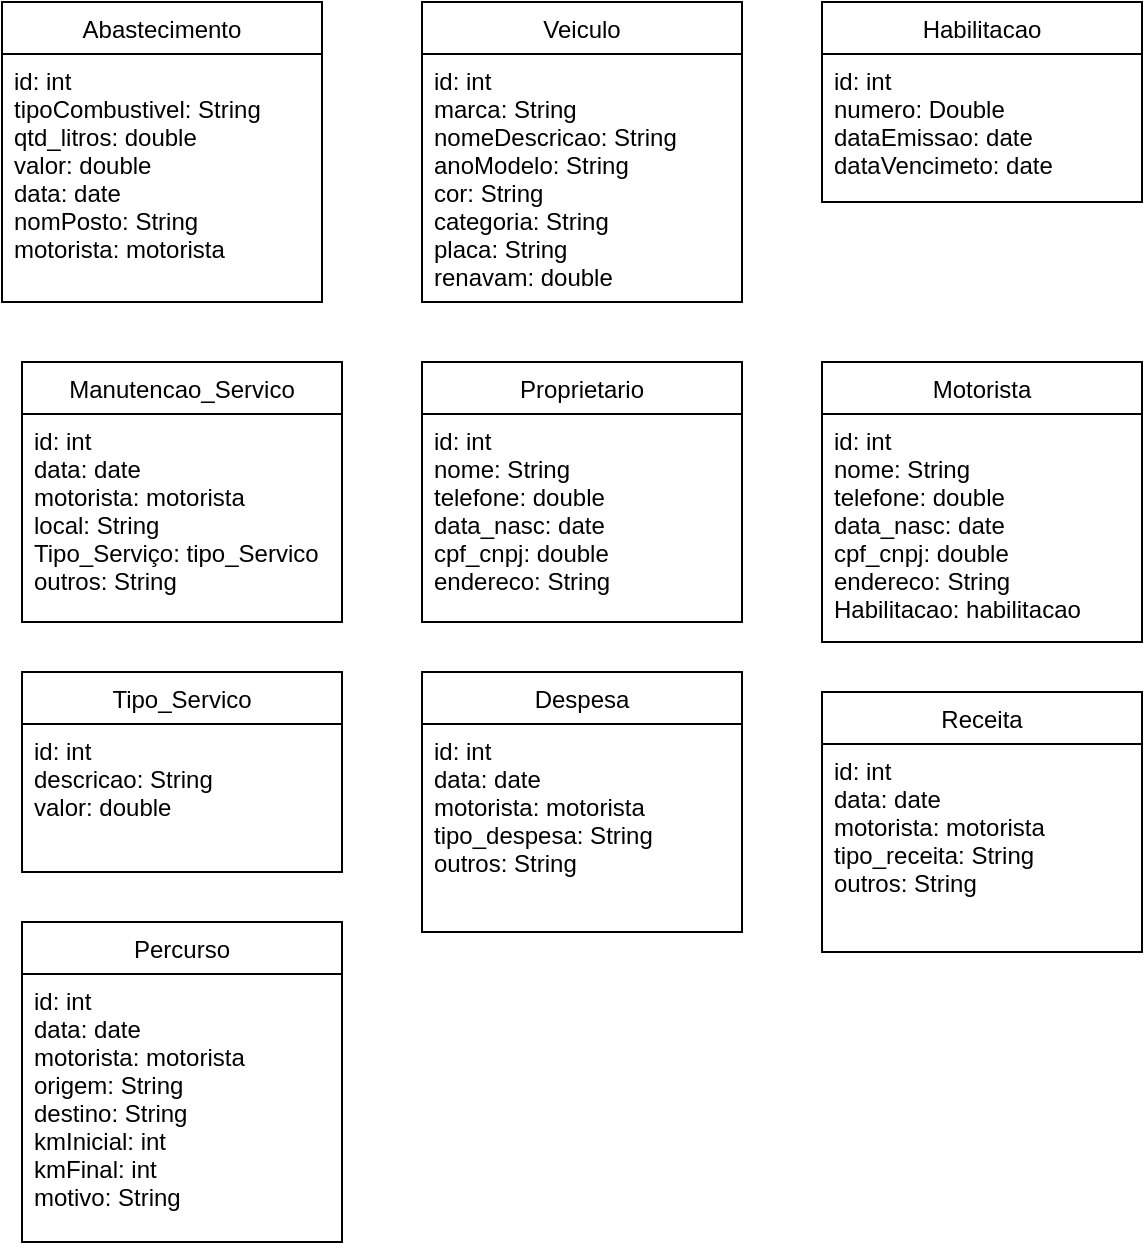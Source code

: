 <mxfile version="13.10.1" type="github"><diagram id="7qizx4jU7a5VvL1a5WuI" name="Page-1"><mxGraphModel dx="868" dy="520" grid="1" gridSize="10" guides="1" tooltips="1" connect="1" arrows="1" fold="1" page="1" pageScale="1" pageWidth="827" pageHeight="1169" math="0" shadow="0"><root><mxCell id="0"/><mxCell id="1" parent="0"/><mxCell id="VQO3wDpZyemUpOMTzvIN-1" value="Veiculo" style="swimlane;fontStyle=0;align=center;verticalAlign=top;childLayout=stackLayout;horizontal=1;startSize=26;horizontalStack=0;resizeParent=1;resizeParentMax=0;resizeLast=0;collapsible=1;marginBottom=0;" vertex="1" parent="1"><mxGeometry x="320" y="100" width="160" height="150" as="geometry"/></mxCell><mxCell id="VQO3wDpZyemUpOMTzvIN-2" value="id: int&#10;marca: String&#10;nomeDescricao: String&#10;anoModelo: String&#10;cor: String&#10;categoria: String&#10;placa: String&#10;renavam: double&#10;" style="text;strokeColor=none;fillColor=none;align=left;verticalAlign=top;spacingLeft=4;spacingRight=4;overflow=hidden;rotatable=0;points=[[0,0.5],[1,0.5]];portConstraint=eastwest;" vertex="1" parent="VQO3wDpZyemUpOMTzvIN-1"><mxGeometry y="26" width="160" height="124" as="geometry"/></mxCell><mxCell id="VQO3wDpZyemUpOMTzvIN-5" value="Proprietario" style="swimlane;fontStyle=0;childLayout=stackLayout;horizontal=1;startSize=26;fillColor=none;horizontalStack=0;resizeParent=1;resizeParentMax=0;resizeLast=0;collapsible=1;marginBottom=0;" vertex="1" parent="1"><mxGeometry x="320" y="280" width="160" height="130" as="geometry"/></mxCell><mxCell id="VQO3wDpZyemUpOMTzvIN-6" value="id: int&#10;nome: String&#10;telefone: double&#10;data_nasc: date&#10;cpf_cnpj: double&#10;endereco: String&#10;&#10;" style="text;strokeColor=none;fillColor=none;align=left;verticalAlign=top;spacingLeft=4;spacingRight=4;overflow=hidden;rotatable=0;points=[[0,0.5],[1,0.5]];portConstraint=eastwest;" vertex="1" parent="VQO3wDpZyemUpOMTzvIN-5"><mxGeometry y="26" width="160" height="104" as="geometry"/></mxCell><mxCell id="VQO3wDpZyemUpOMTzvIN-10" value="Motorista" style="swimlane;fontStyle=0;childLayout=stackLayout;horizontal=1;startSize=26;fillColor=none;horizontalStack=0;resizeParent=1;resizeParentMax=0;resizeLast=0;collapsible=1;marginBottom=0;" vertex="1" parent="1"><mxGeometry x="520" y="280" width="160" height="140" as="geometry"/></mxCell><mxCell id="VQO3wDpZyemUpOMTzvIN-11" value="id: int&#10;nome: String&#10;telefone: double&#10;data_nasc: date&#10;cpf_cnpj: double&#10;endereco: String&#10;Habilitacao: habilitacao&#10;&#10;&#10;" style="text;strokeColor=none;fillColor=none;align=left;verticalAlign=top;spacingLeft=4;spacingRight=4;overflow=hidden;rotatable=0;points=[[0,0.5],[1,0.5]];portConstraint=eastwest;" vertex="1" parent="VQO3wDpZyemUpOMTzvIN-10"><mxGeometry y="26" width="160" height="114" as="geometry"/></mxCell><mxCell id="VQO3wDpZyemUpOMTzvIN-14" value="Habilitacao" style="swimlane;fontStyle=0;childLayout=stackLayout;horizontal=1;startSize=26;fillColor=none;horizontalStack=0;resizeParent=1;resizeParentMax=0;resizeLast=0;collapsible=1;marginBottom=0;" vertex="1" parent="1"><mxGeometry x="520" y="100" width="160" height="100" as="geometry"/></mxCell><mxCell id="VQO3wDpZyemUpOMTzvIN-15" value="id: int&#10;numero: Double&#10;dataEmissao: date&#10;dataVencimeto: date&#10;" style="text;strokeColor=none;fillColor=none;align=left;verticalAlign=top;spacingLeft=4;spacingRight=4;overflow=hidden;rotatable=0;points=[[0,0.5],[1,0.5]];portConstraint=eastwest;" vertex="1" parent="VQO3wDpZyemUpOMTzvIN-14"><mxGeometry y="26" width="160" height="74" as="geometry"/></mxCell><mxCell id="VQO3wDpZyemUpOMTzvIN-16" value="Abastecimento" style="swimlane;fontStyle=0;childLayout=stackLayout;horizontal=1;startSize=26;fillColor=none;horizontalStack=0;resizeParent=1;resizeParentMax=0;resizeLast=0;collapsible=1;marginBottom=0;" vertex="1" parent="1"><mxGeometry x="110" y="100" width="160" height="150" as="geometry"/></mxCell><mxCell id="VQO3wDpZyemUpOMTzvIN-17" value="id: int&#10;tipoCombustivel: String&#10;qtd_litros: double&#10;valor: double&#10;data: date&#10;nomPosto: String&#10;motorista: motorista&#10;&#10;" style="text;strokeColor=none;fillColor=none;align=left;verticalAlign=top;spacingLeft=4;spacingRight=4;overflow=hidden;rotatable=0;points=[[0,0.5],[1,0.5]];portConstraint=eastwest;" vertex="1" parent="VQO3wDpZyemUpOMTzvIN-16"><mxGeometry y="26" width="160" height="124" as="geometry"/></mxCell><mxCell id="VQO3wDpZyemUpOMTzvIN-18" value="Manutencao_Servico" style="swimlane;fontStyle=0;childLayout=stackLayout;horizontal=1;startSize=26;fillColor=none;horizontalStack=0;resizeParent=1;resizeParentMax=0;resizeLast=0;collapsible=1;marginBottom=0;" vertex="1" parent="1"><mxGeometry x="120" y="280" width="160" height="130" as="geometry"/></mxCell><mxCell id="VQO3wDpZyemUpOMTzvIN-19" value="id: int&#10;data: date&#10;motorista: motorista&#10;local: String&#10;Tipo_Serviço: tipo_Servico&#10;outros: String&#10;" style="text;strokeColor=none;fillColor=none;align=left;verticalAlign=top;spacingLeft=4;spacingRight=4;overflow=hidden;rotatable=0;points=[[0,0.5],[1,0.5]];portConstraint=eastwest;" vertex="1" parent="VQO3wDpZyemUpOMTzvIN-18"><mxGeometry y="26" width="160" height="104" as="geometry"/></mxCell><mxCell id="VQO3wDpZyemUpOMTzvIN-20" value="Tipo_Servico" style="swimlane;fontStyle=0;childLayout=stackLayout;horizontal=1;startSize=26;fillColor=none;horizontalStack=0;resizeParent=1;resizeParentMax=0;resizeLast=0;collapsible=1;marginBottom=0;" vertex="1" parent="1"><mxGeometry x="120" y="435" width="160" height="100" as="geometry"/></mxCell><mxCell id="VQO3wDpZyemUpOMTzvIN-21" value="id: int&#10;descricao: String&#10;valor: double&#10;" style="text;strokeColor=none;fillColor=none;align=left;verticalAlign=top;spacingLeft=4;spacingRight=4;overflow=hidden;rotatable=0;points=[[0,0.5],[1,0.5]];portConstraint=eastwest;" vertex="1" parent="VQO3wDpZyemUpOMTzvIN-20"><mxGeometry y="26" width="160" height="74" as="geometry"/></mxCell><mxCell id="VQO3wDpZyemUpOMTzvIN-22" value="Despesa" style="swimlane;fontStyle=0;childLayout=stackLayout;horizontal=1;startSize=26;fillColor=none;horizontalStack=0;resizeParent=1;resizeParentMax=0;resizeLast=0;collapsible=1;marginBottom=0;" vertex="1" parent="1"><mxGeometry x="320" y="435" width="160" height="130" as="geometry"/></mxCell><mxCell id="VQO3wDpZyemUpOMTzvIN-23" value="id: int&#10;data: date&#10;motorista: motorista&#10;tipo_despesa: String&#10;outros: String" style="text;strokeColor=none;fillColor=none;align=left;verticalAlign=top;spacingLeft=4;spacingRight=4;overflow=hidden;rotatable=0;points=[[0,0.5],[1,0.5]];portConstraint=eastwest;" vertex="1" parent="VQO3wDpZyemUpOMTzvIN-22"><mxGeometry y="26" width="160" height="104" as="geometry"/></mxCell><mxCell id="VQO3wDpZyemUpOMTzvIN-24" value="Receita" style="swimlane;fontStyle=0;childLayout=stackLayout;horizontal=1;startSize=26;fillColor=none;horizontalStack=0;resizeParent=1;resizeParentMax=0;resizeLast=0;collapsible=1;marginBottom=0;" vertex="1" parent="1"><mxGeometry x="520" y="445" width="160" height="130" as="geometry"/></mxCell><mxCell id="VQO3wDpZyemUpOMTzvIN-25" value="id: int&#10;data: date&#10;motorista: motorista&#10;tipo_receita: String&#10;outros: String" style="text;strokeColor=none;fillColor=none;align=left;verticalAlign=top;spacingLeft=4;spacingRight=4;overflow=hidden;rotatable=0;points=[[0,0.5],[1,0.5]];portConstraint=eastwest;" vertex="1" parent="VQO3wDpZyemUpOMTzvIN-24"><mxGeometry y="26" width="160" height="104" as="geometry"/></mxCell><mxCell id="VQO3wDpZyemUpOMTzvIN-27" value="Percurso" style="swimlane;fontStyle=0;childLayout=stackLayout;horizontal=1;startSize=26;fillColor=none;horizontalStack=0;resizeParent=1;resizeParentMax=0;resizeLast=0;collapsible=1;marginBottom=0;" vertex="1" parent="1"><mxGeometry x="120" y="560" width="160" height="160" as="geometry"/></mxCell><mxCell id="VQO3wDpZyemUpOMTzvIN-28" value="id: int&#10;data: date&#10;motorista: motorista&#10;origem: String&#10;destino: String&#10;kmInicial: int&#10;kmFinal: int&#10;motivo: String&#10;" style="text;strokeColor=none;fillColor=none;align=left;verticalAlign=top;spacingLeft=4;spacingRight=4;overflow=hidden;rotatable=0;points=[[0,0.5],[1,0.5]];portConstraint=eastwest;" vertex="1" parent="VQO3wDpZyemUpOMTzvIN-27"><mxGeometry y="26" width="160" height="134" as="geometry"/></mxCell></root></mxGraphModel></diagram></mxfile>
